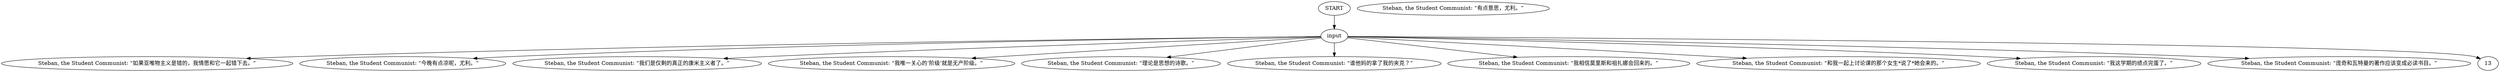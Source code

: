 # APT / STEBAN barks
# Steban's barks in the underground reading room
# ==================================================
digraph G {
	  0 [label="START"];
	  1 [label="input"];
	  2 [label="Steban, the Student Communist: “如果亚唯物主义是错的，我情愿和它一起错下去。”"];
	  3 [label="Steban, the Student Communist: “今晚有点凉呢，尤利。”"];
	  4 [label="Steban, the Student Communist: “我们是仅剩的真正的康米主义者了。”"];
	  5 [label="Steban, the Student Communist: “我唯一关心的‘阶级’就是无产阶级。”"];
	  6 [label="Steban, the Student Communist: “理论是思想的诗歌。”"];
	  7 [label="Steban, the Student Communist: “谁他妈的拿了我的夹克？”"];
	  8 [label="Steban, the Student Communist: “我相信莫里斯和祖扎娜会回来的。”"];
	  9 [label="Steban, the Student Communist: “和我一起上讨论课的那个女生*说了*她会来的。”"];
	  10 [label="Steban, the Student Communist: “我这学期的绩点完蛋了。”"];
	  11 [label="Steban, the Student Communist: “庞奇和瓦特曼的著作应该变成必读书目。”"];
	  12 [label="Steban, the Student Communist: “有点意思，尤利。”"];
	  0 -> 1
	  1 -> 2
	  1 -> 3
	  1 -> 4
	  1 -> 5
	  1 -> 6
	  1 -> 7
	  1 -> 8
	  1 -> 9
	  1 -> 10
	  1 -> 11
	  1 -> 13
}

